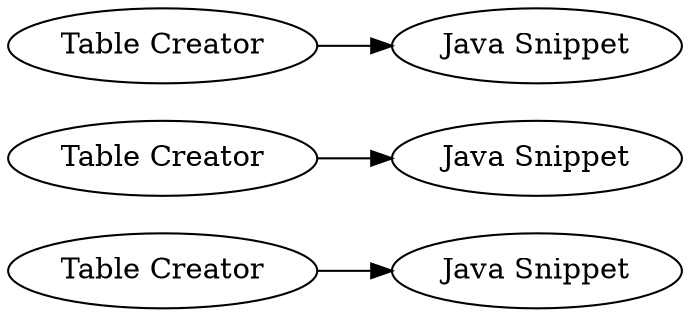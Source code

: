 digraph {
	3760 -> 3761
	3756 -> 3757
	3758 -> 3759
	3760 [label="Table Creator"]
	3758 [label="Table Creator"]
	3759 [label="Java Snippet"]
	3756 [label="Table Creator"]
	3757 [label="Java Snippet"]
	3761 [label="Java Snippet"]
	rankdir=LR
}
